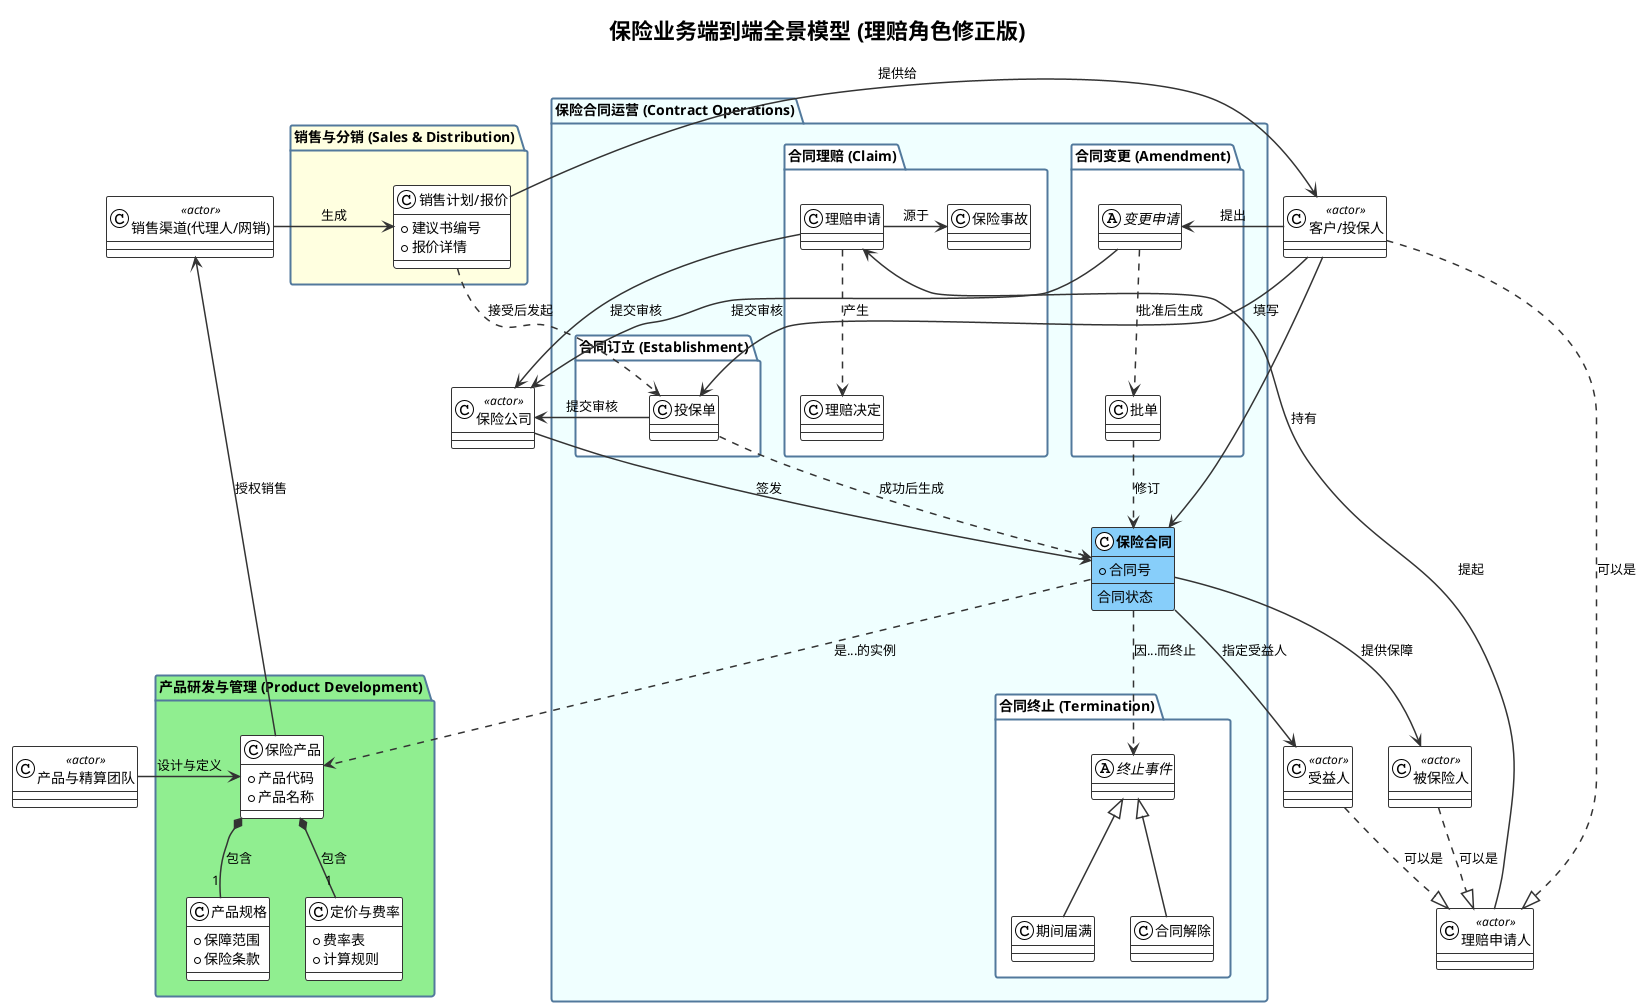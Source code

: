 @startuml
!theme plain
title "保险业务端到端全景模型 (理赔角色修正版)"

skinparam actorStyle awesome
skinparam package {
  borderColor #52799C
  borderThickness 2
}
skinparam arrow {
  thickness 1.5
}
skinparam class {
  backgroundColor #White
  borderColor #333333
  arrowColor #333333
}
skinparam abstract {
  backgroundColor #FFFACD
}

' =========================================
' 0. 全局参与者 (Global Actors)
' =========================================
class "产品与精算团队" as ProductTeam <<actor>>
class "销售渠道(代理人/网销)" as SalesChannel <<actor>>
class "客户/投保人" as Policyholder <<actor>>
class "被保险人" as Insured <<actor>>
class "受益人" as Beneficiary <<actor>>
class "保险公司" as Insurer <<actor>>

' V-- CHANGE 1: A new, specific role for the claimant is added. --V
class "理赔申请人" as Claimant <<actor>>

' V-- CHANGE 2: Relationships are added to show who can be a claimant. --V
Policyholder ..|> Claimant : "可以是"
Insured ..|> Claimant : "可以是"
Beneficiary ..|> Claimant : "可以是"


' =========================================
' 1. 产品研发阶段 (Product Development)
' =========================================
package "产品研发与管理 (Product Development)" #LightGreen {
  class "保险产品" as Product {
    + 产品代码
    + 产品名称
  }
  class "产品规格" as ProductSpec {
    + 保障范围
    + 保险条款
  }
  class "定价与费率" as Pricing {
    + 费率表
    + 计算规则
  }
  ProductTeam -> Product : "设计与定义"
  Product *-- "1" ProductSpec : "包含"
  Product *-- "1" Pricing : "包含"
}


' =========================================
' 2. 销售与分销阶段 (Sales & Distribution)
' =========================================
package "销售与分销 (Sales & Distribution)" #LightYellow {
  class "销售计划/报价" as Proposal {
    + 建议书编号
    + 报价详情
  }
  SalesChannel -> Proposal : "生成"
  Proposal -> Policyholder : "提供给"
}


' =========================================
' 3. 保险合同运营阶段 (Contract Operations)
' =========================================
package "保险合同运营 (Contract Operations)" #Azure {
  class "<b>保险合同</b>" as Contract #LightSkyBlue {
    + 合同号
    --
    合同状态
  }

  ' 合同运营内部的静态关系
  Contract --> Insured : "提供保障"
  Contract --> Beneficiary : "指定受益人"
  Policyholder --> Contract : "持有"
  Insurer --> Contract : "签发"

  package "合同订立 (Establishment)" {
    class Application as "投保单"
    Policyholder -> Application : "填写"
    Application -> Insurer : "提交审核"
    Application ..> Contract : "成功后生成"
  }

  package "合同变更 (Amendment)" {
    abstract class ChangeRequest as "变更申请"
    class Endorsement as "批单"
    Policyholder -> ChangeRequest : "提出"
    ChangeRequest -> Insurer : "提交审核"
    ChangeRequest ..> Endorsement : "批准后生成"
    Endorsement ..> Contract : "修订"
  }

  package "合同理赔 (Claim)" {
    class Claim as "理赔申请"
    class InsuredEvent as "保险事故"
    class ClaimDecision as "理赔决定"
    ' V-- CHANGE 3: The action now originates from the correct Claimant role. --V
    Claimant -> Claim : "提起"
    Claim -> InsuredEvent : "源于"
    Claim -> Insurer : "提交审核"
    Claim ..> ClaimDecision : "产生"
  }

  package "合同终止 (Termination)" {
    abstract class TerminationEvent as "终止事件"
    class ExpirationEvent as "期间届满" extends TerminationEvent
    class RescissionEvent as "合同解除" extends TerminationEvent
    Contract ..> TerminationEvent : "因...而终止"
  }
}

' =========================================
' 4. 跨阶段核心关联 (Cross-Stage Core Relationships)
' =========================================
Product -> SalesChannel : "授权销售"
Proposal ..> Application : "接受后发起"
Contract ..> Product : "是...的实例"

@enduml